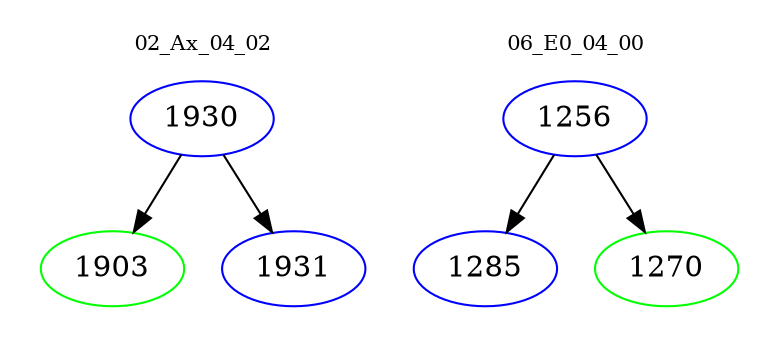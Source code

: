 digraph{
subgraph cluster_0 {
color = white
label = "02_Ax_04_02";
fontsize=10;
T0_1930 [label="1930", color="blue"]
T0_1930 -> T0_1903 [color="black"]
T0_1903 [label="1903", color="green"]
T0_1930 -> T0_1931 [color="black"]
T0_1931 [label="1931", color="blue"]
}
subgraph cluster_1 {
color = white
label = "06_E0_04_00";
fontsize=10;
T1_1256 [label="1256", color="blue"]
T1_1256 -> T1_1285 [color="black"]
T1_1285 [label="1285", color="blue"]
T1_1256 -> T1_1270 [color="black"]
T1_1270 [label="1270", color="green"]
}
}
